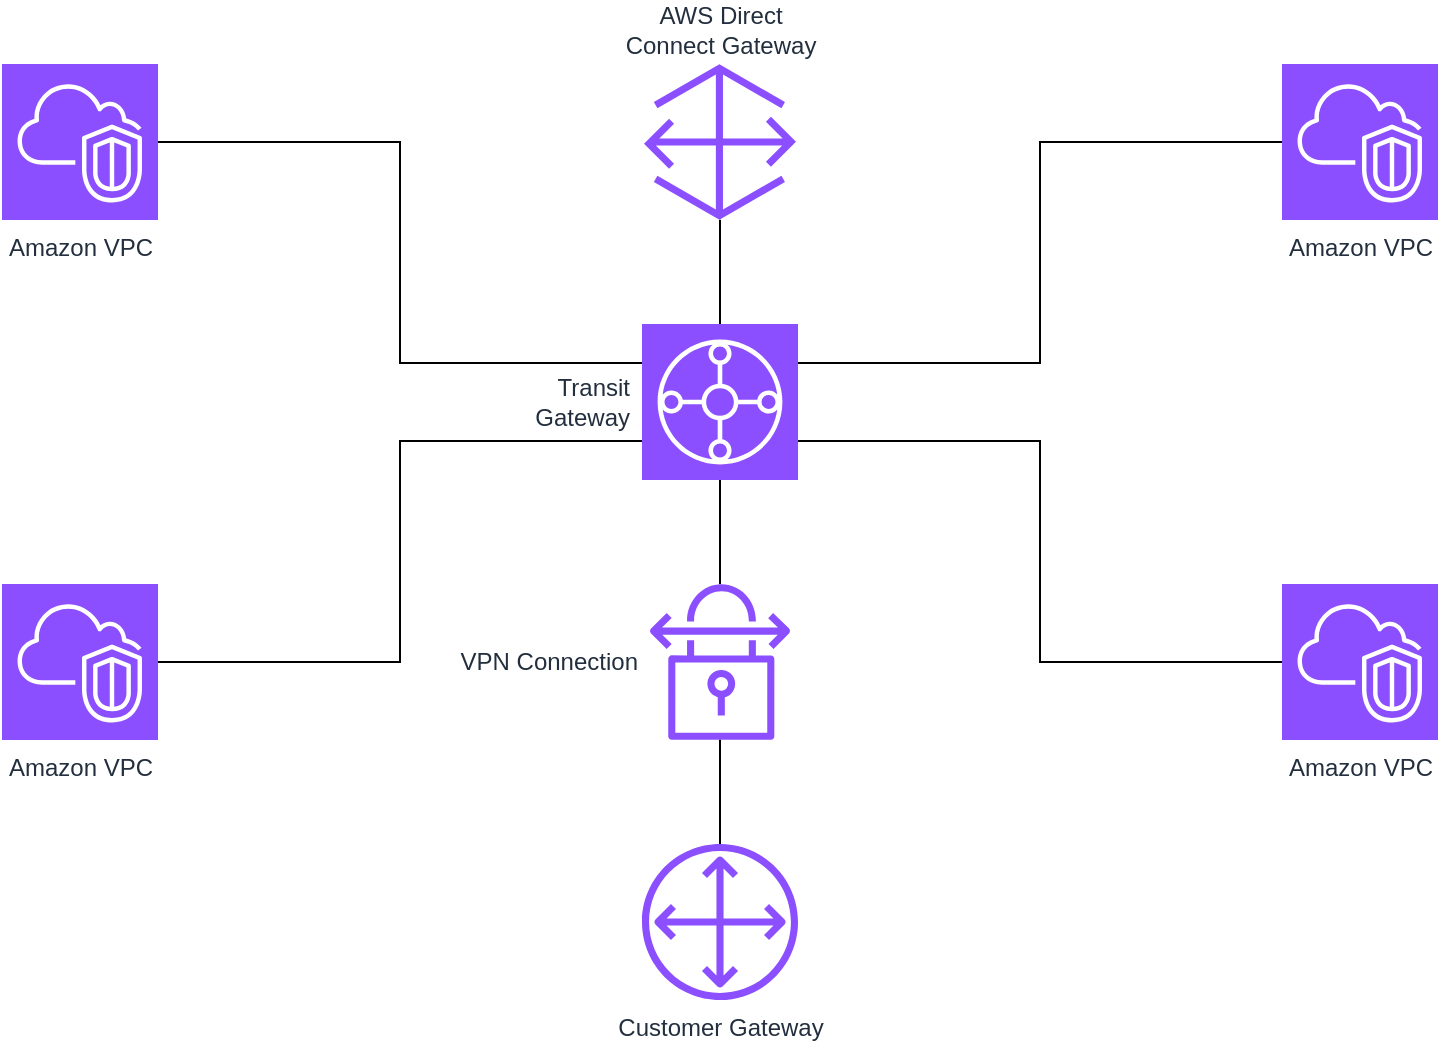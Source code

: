 <mxfile version="26.0.4">
  <diagram name="Page-1" id="VANixtd6x6wHH144rB9j">
    <mxGraphModel dx="1207" dy="1198" grid="1" gridSize="10" guides="1" tooltips="1" connect="1" arrows="1" fold="1" page="1" pageScale="1" pageWidth="850" pageHeight="1100" math="0" shadow="0">
      <root>
        <mxCell id="0" />
        <mxCell id="1" parent="0" />
        <mxCell id="JDLq51KySHrMQSPtaA1p-1" value="Amazon VPC" style="sketch=0;points=[[0,0,0],[0.25,0,0],[0.5,0,0],[0.75,0,0],[1,0,0],[0,1,0],[0.25,1,0],[0.5,1,0],[0.75,1,0],[1,1,0],[0,0.25,0],[0,0.5,0],[0,0.75,0],[1,0.25,0],[1,0.5,0],[1,0.75,0]];outlineConnect=0;fontColor=#232F3E;fillColor=#8C4FFF;strokeColor=#ffffff;dashed=0;verticalLabelPosition=bottom;verticalAlign=top;align=center;html=1;fontSize=12;fontStyle=0;aspect=fixed;shape=mxgraph.aws4.resourceIcon;resIcon=mxgraph.aws4.vpc;" parent="1" vertex="1">
          <mxGeometry x="70" y="230" width="78" height="78" as="geometry" />
        </mxCell>
        <mxCell id="d5jtROMz-fyWpQRHu9vj-1" style="edgeStyle=orthogonalEdgeStyle;rounded=0;orthogonalLoop=1;jettySize=auto;html=1;endArrow=none;endFill=0;" edge="1" parent="1" source="JDLq51KySHrMQSPtaA1p-3" target="JDLq51KySHrMQSPtaA1p-15">
          <mxGeometry relative="1" as="geometry" />
        </mxCell>
        <mxCell id="JDLq51KySHrMQSPtaA1p-3" value="Transit&lt;div&gt;Gateway&lt;/div&gt;" style="sketch=0;points=[[0,0,0],[0.25,0,0],[0.5,0,0],[0.75,0,0],[1,0,0],[0,1,0],[0.25,1,0],[0.5,1,0],[0.75,1,0],[1,1,0],[0,0.25,0],[0,0.5,0],[0,0.75,0],[1,0.25,0],[1,0.5,0],[1,0.75,0]];outlineConnect=0;fontColor=#232F3E;fillColor=#8C4FFF;strokeColor=#ffffff;dashed=0;verticalLabelPosition=middle;verticalAlign=middle;align=right;html=1;fontSize=12;fontStyle=0;aspect=fixed;shape=mxgraph.aws4.resourceIcon;resIcon=mxgraph.aws4.transit_gateway;labelPosition=left;spacingRight=5;" parent="1" vertex="1">
          <mxGeometry x="390" y="360" width="78" height="78" as="geometry" />
        </mxCell>
        <mxCell id="JDLq51KySHrMQSPtaA1p-4" value="Amazon VPC" style="sketch=0;points=[[0,0,0],[0.25,0,0],[0.5,0,0],[0.75,0,0],[1,0,0],[0,1,0],[0.25,1,0],[0.5,1,0],[0.75,1,0],[1,1,0],[0,0.25,0],[0,0.5,0],[0,0.75,0],[1,0.25,0],[1,0.5,0],[1,0.75,0]];outlineConnect=0;fontColor=#232F3E;fillColor=#8C4FFF;strokeColor=#ffffff;dashed=0;verticalLabelPosition=bottom;verticalAlign=top;align=center;html=1;fontSize=12;fontStyle=0;aspect=fixed;shape=mxgraph.aws4.resourceIcon;resIcon=mxgraph.aws4.vpc;" parent="1" vertex="1">
          <mxGeometry x="70" y="490" width="78" height="78" as="geometry" />
        </mxCell>
        <mxCell id="JDLq51KySHrMQSPtaA1p-5" value="Amazon VPC" style="sketch=0;points=[[0,0,0],[0.25,0,0],[0.5,0,0],[0.75,0,0],[1,0,0],[0,1,0],[0.25,1,0],[0.5,1,0],[0.75,1,0],[1,1,0],[0,0.25,0],[0,0.5,0],[0,0.75,0],[1,0.25,0],[1,0.5,0],[1,0.75,0]];outlineConnect=0;fontColor=#232F3E;fillColor=#8C4FFF;strokeColor=#ffffff;dashed=0;verticalLabelPosition=bottom;verticalAlign=top;align=center;html=1;fontSize=12;fontStyle=0;aspect=fixed;shape=mxgraph.aws4.resourceIcon;resIcon=mxgraph.aws4.vpc;" parent="1" vertex="1">
          <mxGeometry x="710" y="230" width="78" height="78" as="geometry" />
        </mxCell>
        <mxCell id="JDLq51KySHrMQSPtaA1p-6" value="Amazon VPC" style="sketch=0;points=[[0,0,0],[0.25,0,0],[0.5,0,0],[0.75,0,0],[1,0,0],[0,1,0],[0.25,1,0],[0.5,1,0],[0.75,1,0],[1,1,0],[0,0.25,0],[0,0.5,0],[0,0.75,0],[1,0.25,0],[1,0.5,0],[1,0.75,0]];outlineConnect=0;fontColor=#232F3E;fillColor=#8C4FFF;strokeColor=#ffffff;dashed=0;verticalLabelPosition=bottom;verticalAlign=top;align=center;html=1;fontSize=12;fontStyle=0;aspect=fixed;shape=mxgraph.aws4.resourceIcon;resIcon=mxgraph.aws4.vpc;" parent="1" vertex="1">
          <mxGeometry x="710" y="490" width="78" height="78" as="geometry" />
        </mxCell>
        <mxCell id="JDLq51KySHrMQSPtaA1p-10" style="edgeStyle=orthogonalEdgeStyle;rounded=0;orthogonalLoop=1;jettySize=auto;html=1;endArrow=none;endFill=0;" parent="1" source="JDLq51KySHrMQSPtaA1p-7" target="JDLq51KySHrMQSPtaA1p-3" edge="1">
          <mxGeometry relative="1" as="geometry" />
        </mxCell>
        <mxCell id="JDLq51KySHrMQSPtaA1p-7" value="VPN Connection" style="sketch=0;outlineConnect=0;fontColor=#232F3E;gradientColor=none;fillColor=#8C4FFF;strokeColor=none;dashed=0;verticalLabelPosition=middle;verticalAlign=middle;align=right;html=1;fontSize=12;fontStyle=0;aspect=fixed;pointerEvents=1;shape=mxgraph.aws4.vpn_connection;labelPosition=left;spacingRight=5;" parent="1" vertex="1">
          <mxGeometry x="394" y="490" width="70" height="78" as="geometry" />
        </mxCell>
        <mxCell id="JDLq51KySHrMQSPtaA1p-9" style="edgeStyle=orthogonalEdgeStyle;rounded=0;orthogonalLoop=1;jettySize=auto;html=1;endArrow=none;endFill=0;" parent="1" source="JDLq51KySHrMQSPtaA1p-8" target="JDLq51KySHrMQSPtaA1p-7" edge="1">
          <mxGeometry relative="1" as="geometry" />
        </mxCell>
        <mxCell id="JDLq51KySHrMQSPtaA1p-8" value="Customer Gateway" style="sketch=0;outlineConnect=0;fontColor=#232F3E;gradientColor=none;fillColor=#8C4FFF;strokeColor=none;dashed=0;verticalLabelPosition=bottom;verticalAlign=top;align=center;html=1;fontSize=12;fontStyle=0;aspect=fixed;pointerEvents=1;shape=mxgraph.aws4.customer_gateway;" parent="1" vertex="1">
          <mxGeometry x="390" y="620" width="78" height="78" as="geometry" />
        </mxCell>
        <mxCell id="JDLq51KySHrMQSPtaA1p-11" style="edgeStyle=orthogonalEdgeStyle;rounded=0;orthogonalLoop=1;jettySize=auto;html=1;entryX=0;entryY=0.75;entryDx=0;entryDy=0;entryPerimeter=0;endArrow=none;endFill=0;" parent="1" source="JDLq51KySHrMQSPtaA1p-4" target="JDLq51KySHrMQSPtaA1p-3" edge="1">
          <mxGeometry relative="1" as="geometry" />
        </mxCell>
        <mxCell id="JDLq51KySHrMQSPtaA1p-12" style="edgeStyle=orthogonalEdgeStyle;rounded=0;orthogonalLoop=1;jettySize=auto;html=1;entryX=1;entryY=0.75;entryDx=0;entryDy=0;entryPerimeter=0;endArrow=none;endFill=0;" parent="1" source="JDLq51KySHrMQSPtaA1p-6" target="JDLq51KySHrMQSPtaA1p-3" edge="1">
          <mxGeometry relative="1" as="geometry" />
        </mxCell>
        <mxCell id="JDLq51KySHrMQSPtaA1p-13" style="edgeStyle=orthogonalEdgeStyle;rounded=0;orthogonalLoop=1;jettySize=auto;html=1;entryX=1;entryY=0.25;entryDx=0;entryDy=0;entryPerimeter=0;endArrow=none;endFill=0;" parent="1" source="JDLq51KySHrMQSPtaA1p-5" target="JDLq51KySHrMQSPtaA1p-3" edge="1">
          <mxGeometry relative="1" as="geometry" />
        </mxCell>
        <mxCell id="JDLq51KySHrMQSPtaA1p-14" style="edgeStyle=orthogonalEdgeStyle;rounded=0;orthogonalLoop=1;jettySize=auto;html=1;entryX=0;entryY=0.25;entryDx=0;entryDy=0;entryPerimeter=0;endArrow=none;endFill=0;" parent="1" source="JDLq51KySHrMQSPtaA1p-1" target="JDLq51KySHrMQSPtaA1p-3" edge="1">
          <mxGeometry relative="1" as="geometry" />
        </mxCell>
        <mxCell id="JDLq51KySHrMQSPtaA1p-15" value="AWS Direct&lt;div&gt;Connect Gateway&lt;/div&gt;" style="sketch=0;outlineConnect=0;fontColor=#232F3E;gradientColor=none;fillColor=#8C4FFF;strokeColor=none;dashed=0;verticalLabelPosition=top;verticalAlign=bottom;align=center;html=1;fontSize=12;fontStyle=0;aspect=fixed;pointerEvents=1;shape=mxgraph.aws4.gateway;labelPosition=center;" parent="1" vertex="1">
          <mxGeometry x="391" y="230" width="76" height="78" as="geometry" />
        </mxCell>
      </root>
    </mxGraphModel>
  </diagram>
</mxfile>
